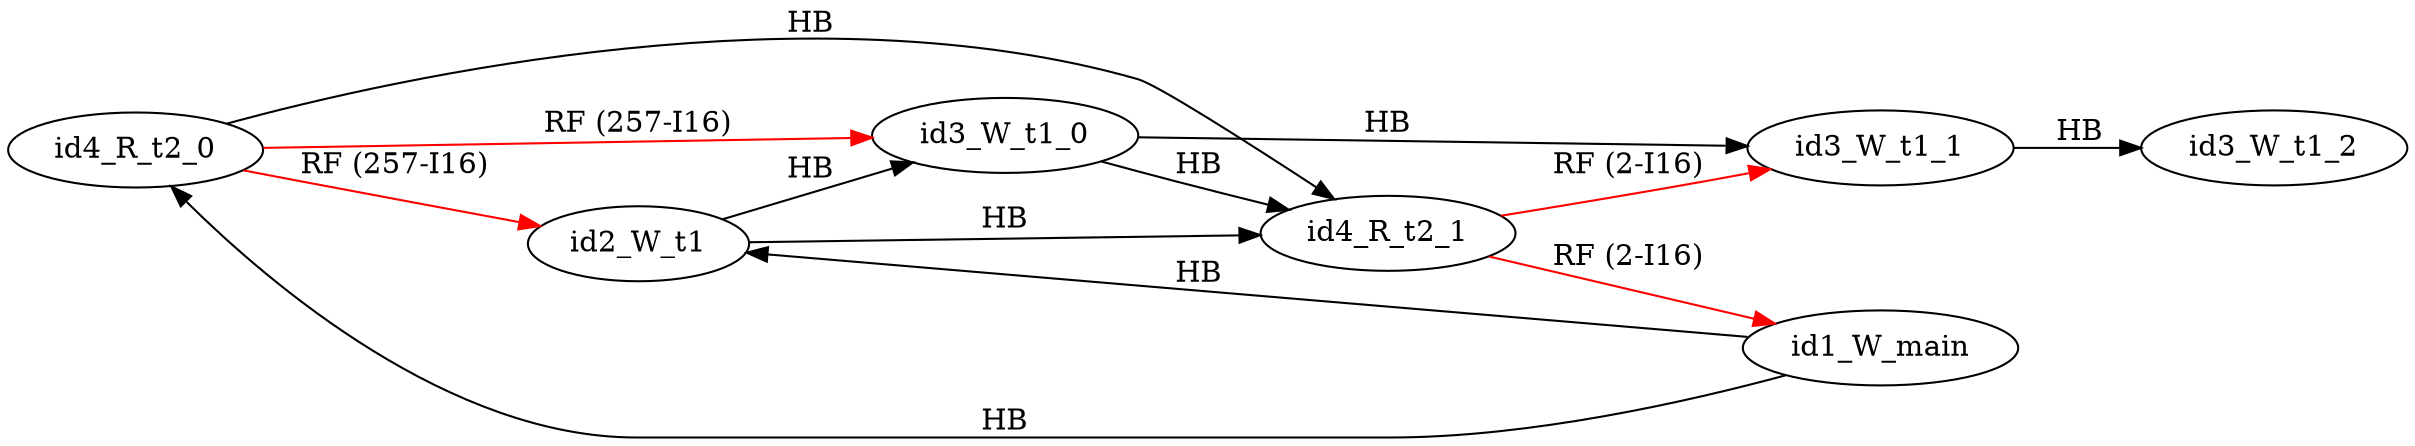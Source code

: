 digraph memory_model {
rankdir=LR;
splines=true; esep=0.5;
id4_R_t2_0 -> id2_W_t1 [label = "RF (257-I16)", color="red"];
id4_R_t2_0 -> id3_W_t1_0 [label = "RF (257-I16)", color="red"];
id4_R_t2_1 -> id1_W_main [label = "RF (2-I16)", color="red"];
id4_R_t2_1 -> id3_W_t1_1 [label = "RF (2-I16)", color="red"];
id2_W_t1 -> id3_W_t1_0 [label = "HB", color="black"];
id3_W_t1_0 -> id3_W_t1_1 [label = "HB", color="black"];
id3_W_t1_1 -> id3_W_t1_2 [label = "HB", color="black"];
id4_R_t2_0 -> id4_R_t2_1 [label = "HB", color="black"];
id1_W_main -> id2_W_t1 [label = "HB", color="black"];
id1_W_main -> id4_R_t2_0 [label = "HB", color="black"];
id2_W_t1 -> id4_R_t2_1 [label = "HB", color="black"];
id3_W_t1_0 -> id4_R_t2_1 [label = "HB", color="black"];
id1_W_main [pos="2.5,8!"]
id2_W_t1 [pos="0,6!"]
id3_W_t1_0 [pos="0,4!"]
id3_W_t1_1 [pos="0,2!"]
id3_W_t1_2 [pos="0,0!"]
id4_R_t2_0 [pos="5,6!"]
id4_R_t2_1 [pos="5,4!"]
}